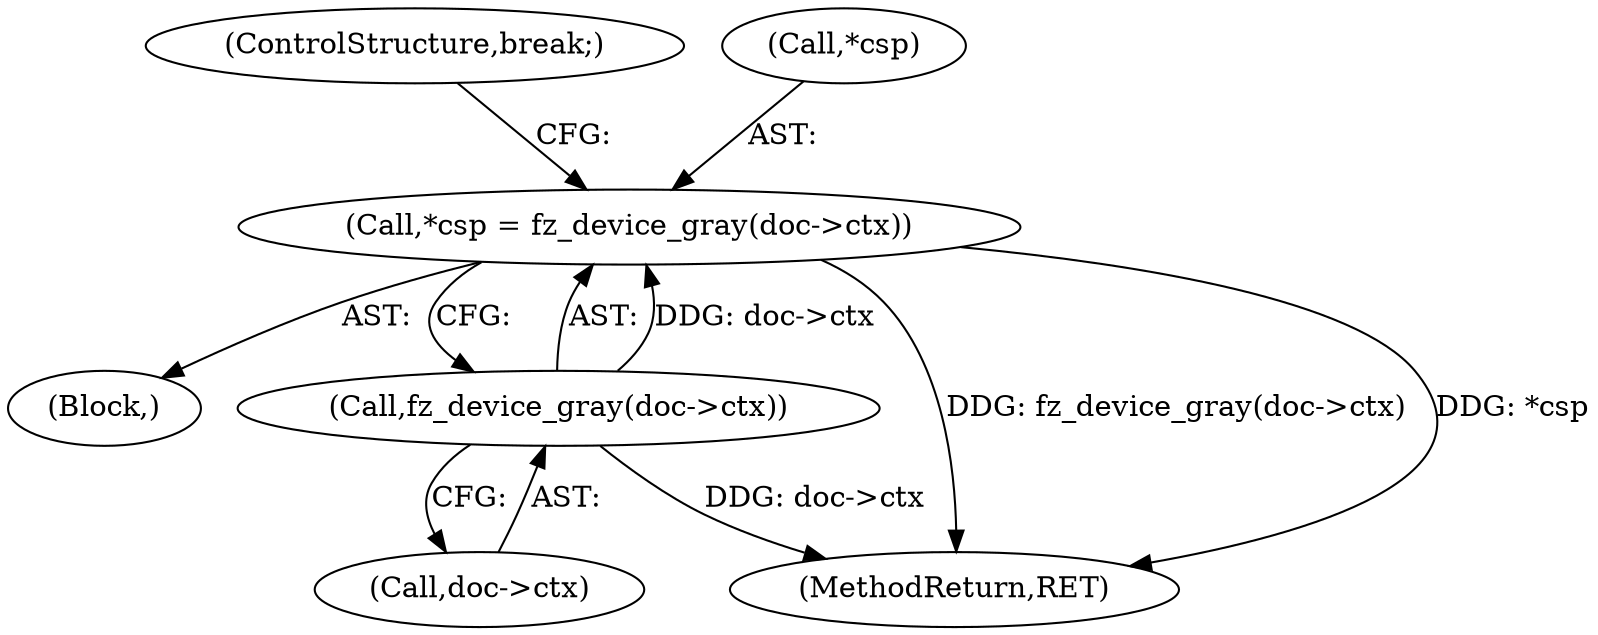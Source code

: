 digraph "0_ghostscript_60dabde18d7fe12b19da8b509bdfee9cc886aafc_0@pointer" {
"1000443" [label="(Call,*csp = fz_device_gray(doc->ctx))"];
"1000446" [label="(Call,fz_device_gray(doc->ctx))"];
"1000450" [label="(ControlStructure,break;)"];
"1000444" [label="(Call,*csp)"];
"1000441" [label="(Block,)"];
"1000447" [label="(Call,doc->ctx)"];
"1000443" [label="(Call,*csp = fz_device_gray(doc->ctx))"];
"1000446" [label="(Call,fz_device_gray(doc->ctx))"];
"1000537" [label="(MethodReturn,RET)"];
"1000443" -> "1000441"  [label="AST: "];
"1000443" -> "1000446"  [label="CFG: "];
"1000444" -> "1000443"  [label="AST: "];
"1000446" -> "1000443"  [label="AST: "];
"1000450" -> "1000443"  [label="CFG: "];
"1000443" -> "1000537"  [label="DDG: fz_device_gray(doc->ctx)"];
"1000443" -> "1000537"  [label="DDG: *csp"];
"1000446" -> "1000443"  [label="DDG: doc->ctx"];
"1000446" -> "1000447"  [label="CFG: "];
"1000447" -> "1000446"  [label="AST: "];
"1000446" -> "1000537"  [label="DDG: doc->ctx"];
}
